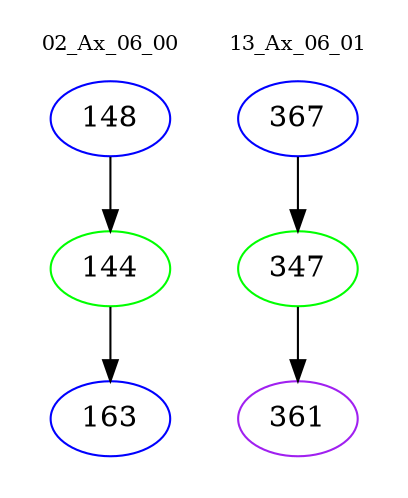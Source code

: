 digraph{
subgraph cluster_0 {
color = white
label = "02_Ax_06_00";
fontsize=10;
T0_148 [label="148", color="blue"]
T0_148 -> T0_144 [color="black"]
T0_144 [label="144", color="green"]
T0_144 -> T0_163 [color="black"]
T0_163 [label="163", color="blue"]
}
subgraph cluster_1 {
color = white
label = "13_Ax_06_01";
fontsize=10;
T1_367 [label="367", color="blue"]
T1_367 -> T1_347 [color="black"]
T1_347 [label="347", color="green"]
T1_347 -> T1_361 [color="black"]
T1_361 [label="361", color="purple"]
}
}
